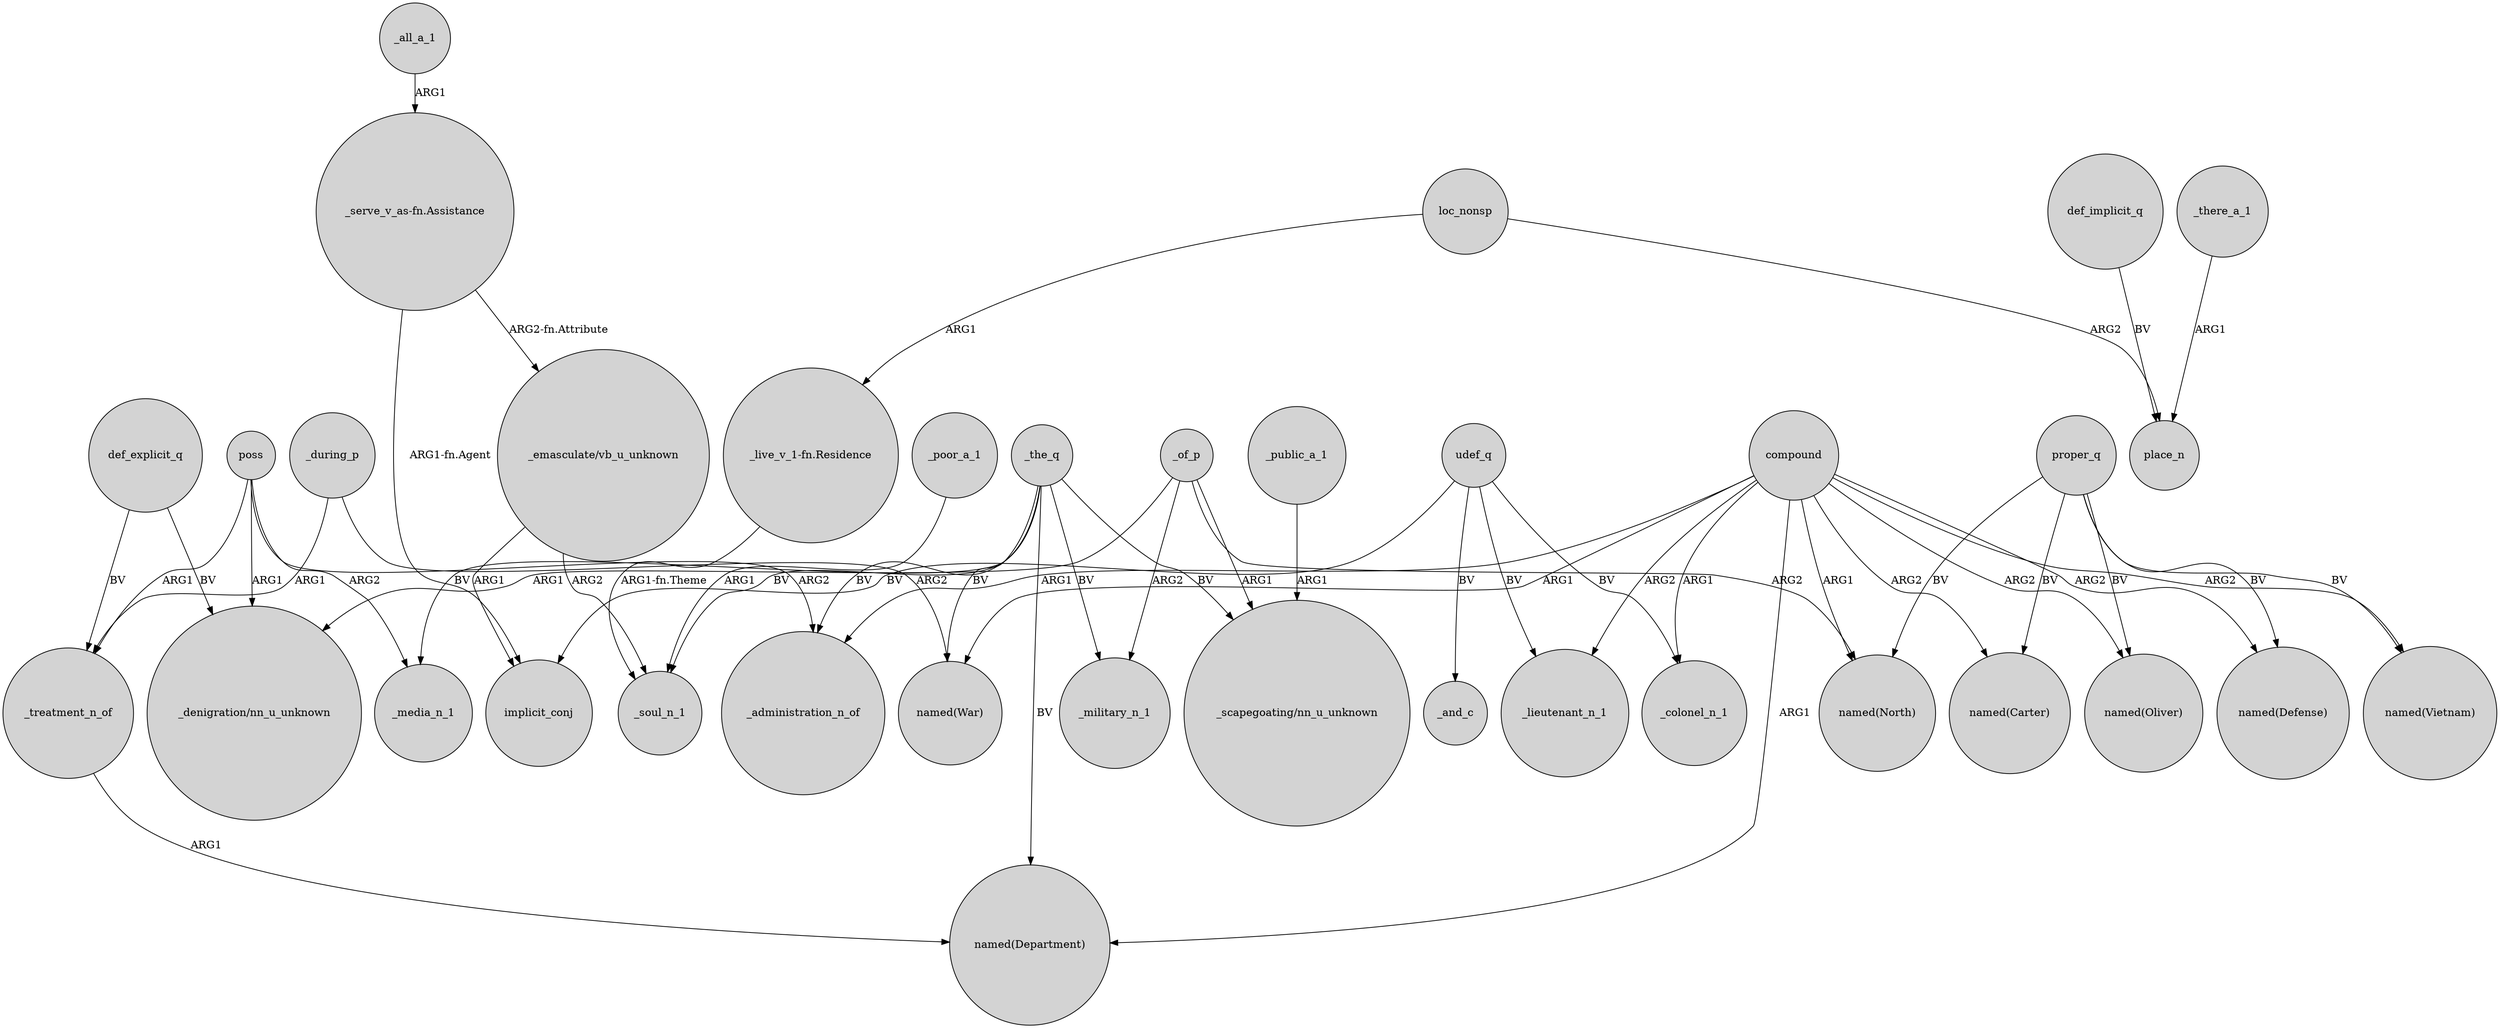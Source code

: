 digraph {
	node [shape=circle style=filled]
	def_explicit_q -> _treatment_n_of [label=BV]
	proper_q -> "named(North)" [label=BV]
	_the_q -> _soul_n_1 [label=BV]
	compound -> _colonel_n_1 [label=ARG1]
	compound -> "named(North)" [label=ARG1]
	"_emasculate/vb_u_unknown" -> implicit_conj [label=ARG1]
	"_serve_v_as-fn.Assistance" -> "_emasculate/vb_u_unknown" [label="ARG2-fn.Attribute"]
	poss -> _media_n_1 [label=ARG2]
	compound -> _administration_n_of [label=ARG1]
	"_emasculate/vb_u_unknown" -> _soul_n_1 [label=ARG2]
	compound -> _lieutenant_n_1 [label=ARG2]
	def_explicit_q -> "_denigration/nn_u_unknown" [label=BV]
	def_implicit_q -> place_n [label=BV]
	udef_q -> implicit_conj [label=BV]
	_the_q -> _military_n_1 [label=BV]
	proper_q -> "named(Carter)" [label=BV]
	_of_p -> "_scapegoating/nn_u_unknown" [label=ARG1]
	poss -> "_denigration/nn_u_unknown" [label=ARG1]
	_all_a_1 -> "_serve_v_as-fn.Assistance" [label=ARG1]
	poss -> _administration_n_of [label=ARG2]
	"_live_v_1-fn.Residence" -> _soul_n_1 [label="ARG1-fn.Theme"]
	"_serve_v_as-fn.Assistance" -> implicit_conj [label="ARG1-fn.Agent"]
	udef_q -> _lieutenant_n_1 [label=BV]
	proper_q -> "named(Oliver)" [label=BV]
	_of_p -> _military_n_1 [label=ARG2]
	_the_q -> "_scapegoating/nn_u_unknown" [label=BV]
	_during_p -> "named(War)" [label=ARG2]
	_the_q -> "named(Department)" [label=BV]
	_of_p -> "named(North)" [label=ARG2]
	loc_nonsp -> "_live_v_1-fn.Residence" [label=ARG1]
	compound -> "named(War)" [label=ARG1]
	compound -> "named(Carter)" [label=ARG2]
	_during_p -> _treatment_n_of [label=ARG1]
	proper_q -> "named(Vietnam)" [label=BV]
	_public_a_1 -> "_scapegoating/nn_u_unknown" [label=ARG1]
	compound -> "named(Oliver)" [label=ARG2]
	_poor_a_1 -> _soul_n_1 [label=ARG1]
	proper_q -> "named(Defense)" [label=BV]
	_treatment_n_of -> "named(Department)" [label=ARG1]
	loc_nonsp -> place_n [label=ARG2]
	compound -> "named(Defense)" [label=ARG2]
	compound -> "named(Department)" [label=ARG1]
	compound -> "named(Vietnam)" [label=ARG2]
	poss -> _treatment_n_of [label=ARG1]
	_the_q -> "named(War)" [label=BV]
	_the_q -> _administration_n_of [label=BV]
	udef_q -> _and_c [label=BV]
	_there_a_1 -> place_n [label=ARG1]
	_of_p -> "_denigration/nn_u_unknown" [label=ARG1]
	udef_q -> _colonel_n_1 [label=BV]
	_the_q -> _media_n_1 [label=BV]
}
